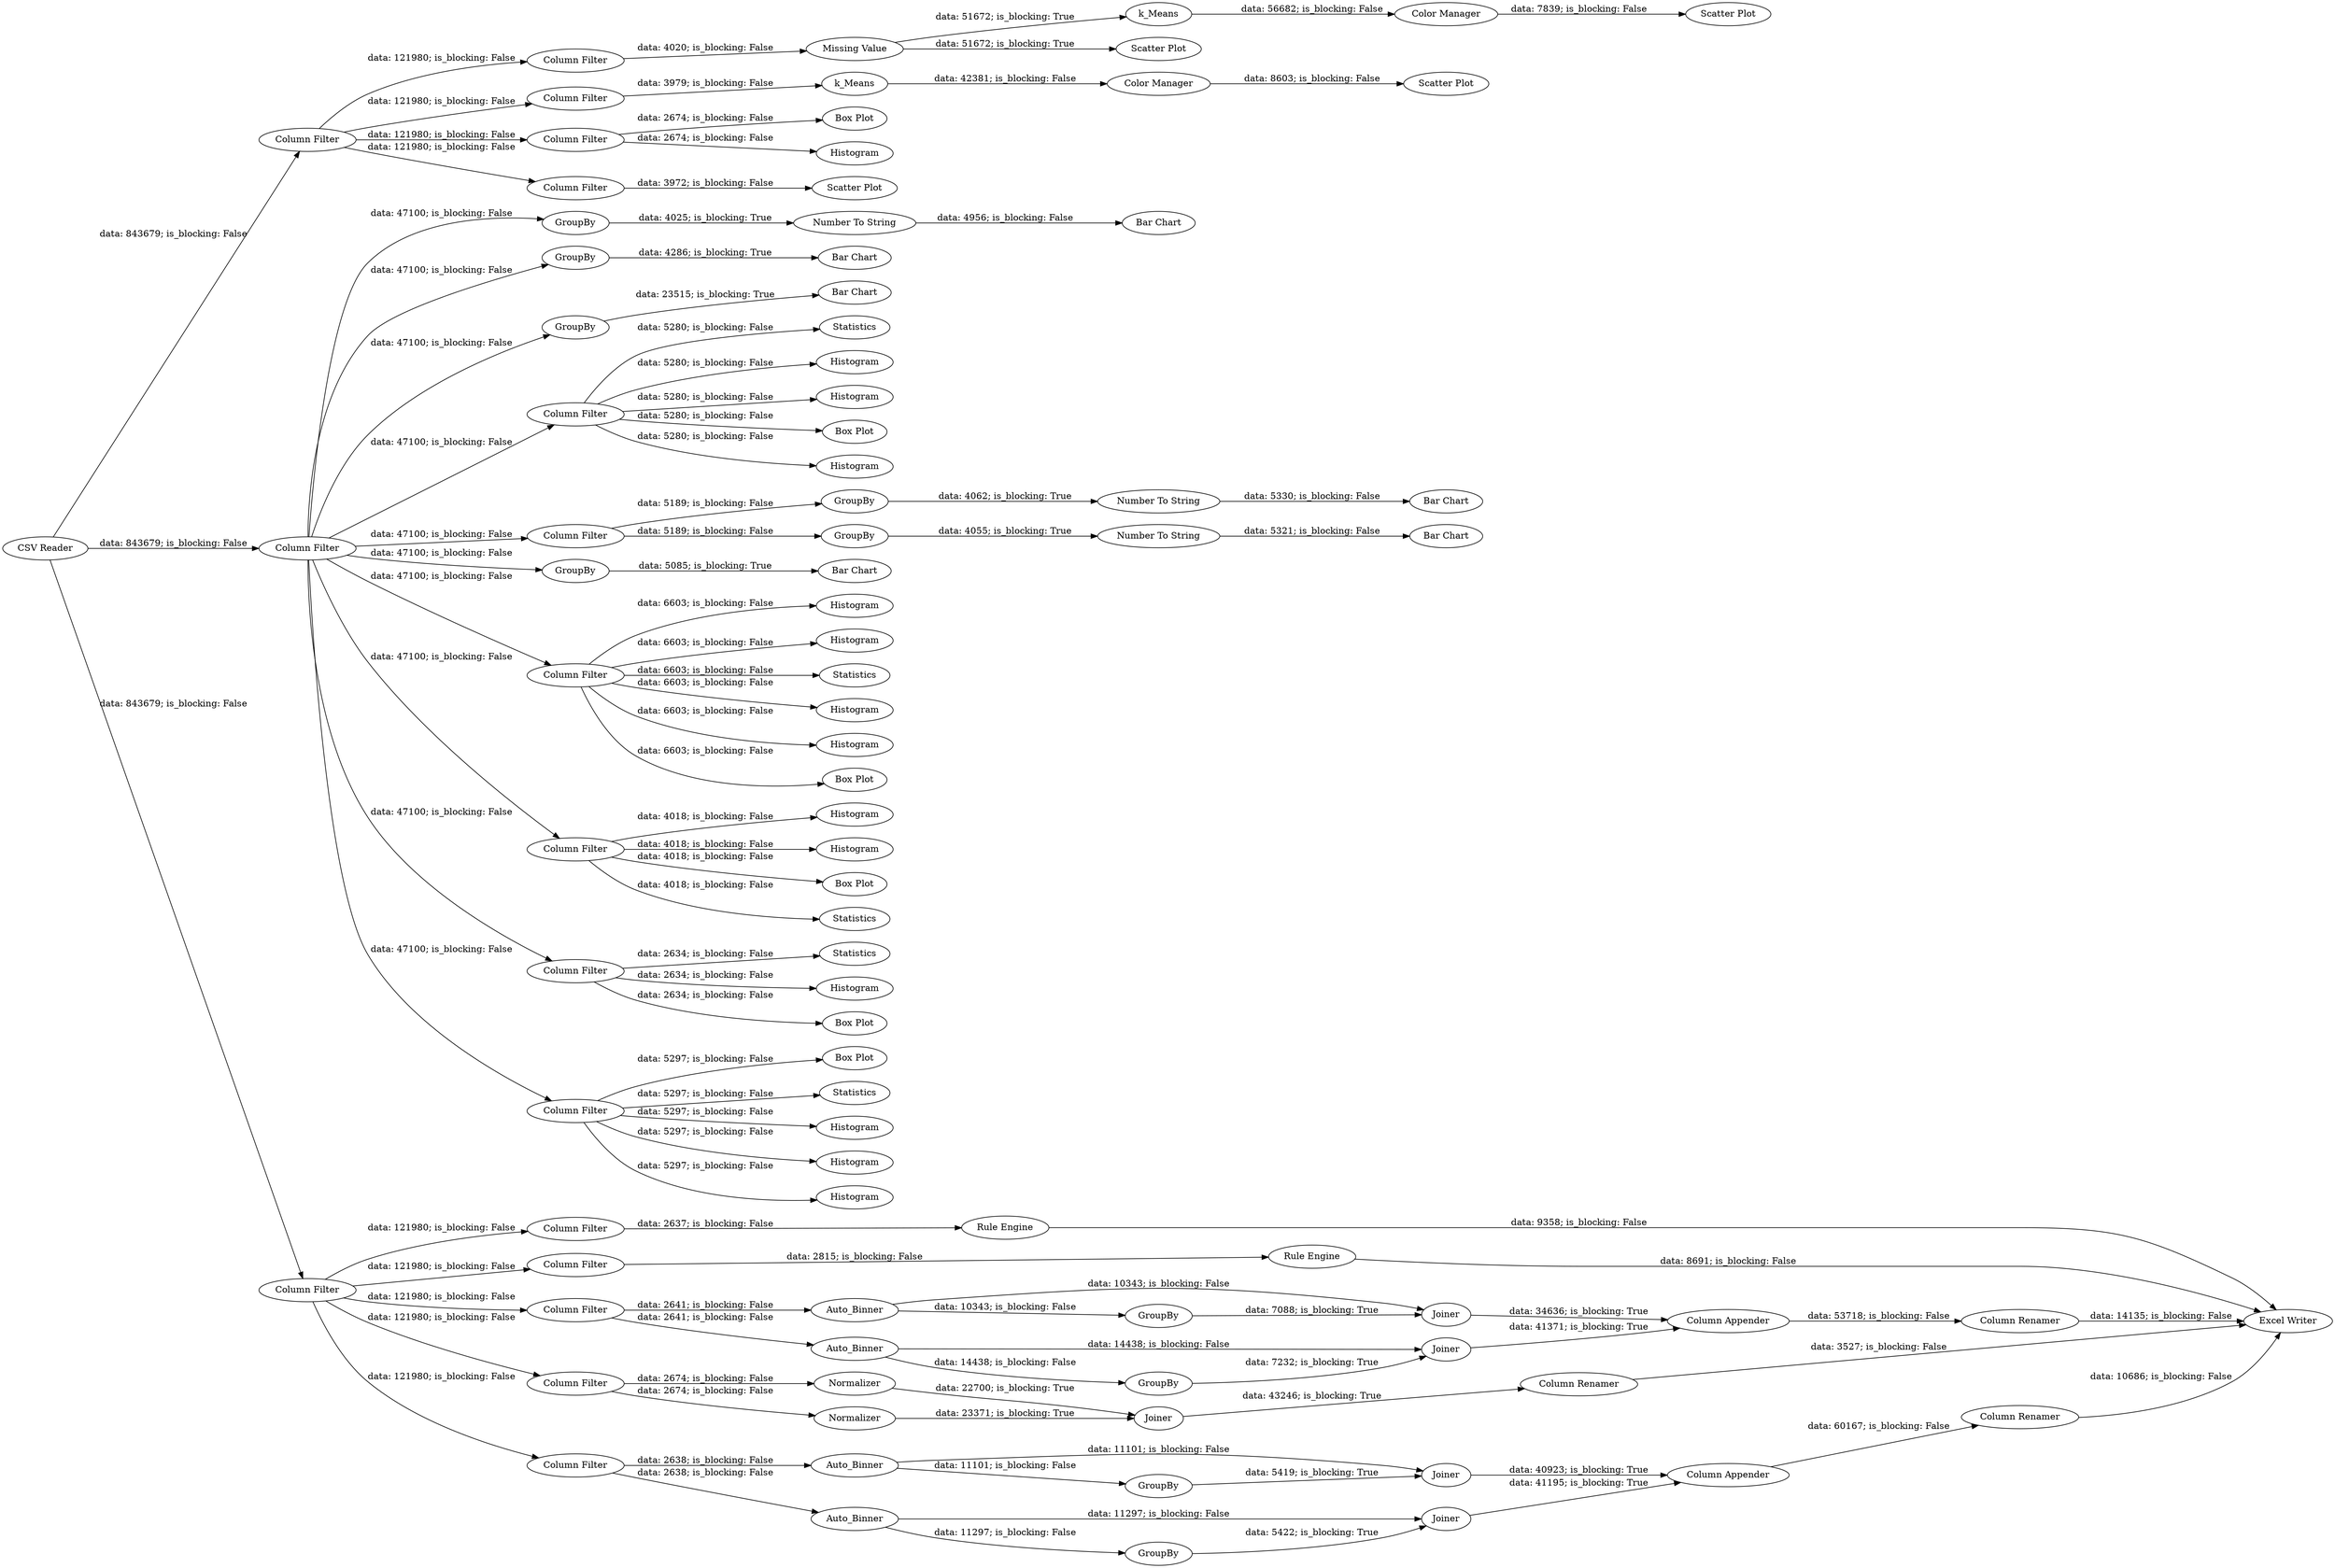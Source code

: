 digraph {
	"6145012266957834502_78" [label="Number To String"]
	"6145012266957834502_74" [label=GroupBy]
	"6145012266957834502_98" [label="Box Plot"]
	"6145012266957834502_119" [label="Scatter Plot"]
	"6145012266957834502_35" [label="Rule Engine"]
	"6145012266957834502_27" [label=Joiner]
	"6145012266957834502_107" [label="Box Plot"]
	"6145012266957834502_85" [label=Histogram]
	"6145012266957834502_45" [label=GroupBy]
	"6145012266957834502_113" [label="Column Filter"]
	"6145012266957834502_88" [label=Histogram]
	"6145012266957834502_111" [label="Column Filter"]
	"6145012266957834502_118" [label="Scatter Plot"]
	"6145012266957834502_50" [label=GroupBy]
	"6145012266957834502_82" [label=Histogram]
	"6145012266957834502_52" [label=Statistics]
	"6145012266957834502_47" [label="Number To String"]
	"6145012266957834502_104" [label=Statistics]
	"6145012266957834502_79" [label=GroupBy]
	"6145012266957834502_34" [label="Column Filter"]
	"6145012266957834502_16" [label=Auto_Binner]
	"6145012266957834502_22" [label=Joiner]
	"6145012266957834502_96" [label=Statistics]
	"6145012266957834502_33" [label=Joiner]
	"6145012266957834502_24" [label=Joiner]
	"6145012266957834502_28" [label=GroupBy]
	"6145012266957834502_17" [label=Auto_Binner]
	"6145012266957834502_114" [label=k_Means]
	"6145012266957834502_109" [label="Column Filter"]
	"6145012266957834502_91" [label=Histogram]
	"6145012266957834502_51" [label="Column Filter"]
	"6145012266957834502_42" [label="Column Renamer"]
	"6145012266957834502_75" [label="Bar Chart"]
	"6145012266957834502_36" [label="Column Filter"]
	"6145012266957834502_93" [label=Histogram]
	"6145012266957834502_37" [label="Rule Engine"]
	"6145012266957834502_76" [label="Number To String"]
	"6145012266957834502_80" [label="Bar Chart"]
	"6145012266957834502_40" [label="Column Appender"]
	"6145012266957834502_115" [label="Missing Value"]
	"6145012266957834502_101" [label="Column Filter"]
	"6145012266957834502_15" [label="Column Filter"]
	"6145012266957834502_90" [label=Statistics]
	"6145012266957834502_86" [label="Box Plot"]
	"6145012266957834502_64" [label=GroupBy]
	"6145012266957834502_41" [label="Excel Writer"]
	"6145012266957834502_69" [label=Histogram]
	"6145012266957834502_18" [label=Auto_Binner]
	"6145012266957834502_70" [label=Histogram]
	"6145012266957834502_110" [label=k_Means]
	"6145012266957834502_77" [label="Bar Chart"]
	"6145012266957834502_89" [label="Column Filter"]
	"6145012266957834502_4" [label="Column Filter"]
	"6145012266957834502_121" [label="Scatter Plot"]
	"6145012266957834502_87" [label=Histogram]
	"6145012266957834502_106" [label="Column Filter"]
	"6145012266957834502_105" [label=Histogram]
	"6145012266957834502_97" [label=Histogram]
	"6145012266957834502_25" [label=Joiner]
	"6145012266957834502_44" [label="Column Renamer"]
	"6145012266957834502_99" [label=Histogram]
	"6145012266957834502_23" [label=GroupBy]
	"6145012266957834502_63" [label="Bar Chart"]
	"6145012266957834502_30" [label="Column Filter"]
	"6145012266957834502_72" [label=GroupBy]
	"6145012266957834502_102" [label="Box Plot"]
	"6145012266957834502_54" [label="Box Plot"]
	"6145012266957834502_19" [label=Auto_Binner]
	"6145012266957834502_83" [label="Column Filter"]
	"6145012266957834502_100" [label="Column Filter"]
	"6145012266957834502_116" [label="Scatter Plot"]
	"6145012266957834502_120" [label="Color Manager"]
	"6145012266957834502_20" [label="Column Filter"]
	"6145012266957834502_92" [label="Box Plot"]
	"6145012266957834502_39" [label="Column Appender"]
	"6145012266957834502_103" [label="Column Filter"]
	"6145012266957834502_84" [label=Statistics]
	"6145012266957834502_31" [label=Normalizer]
	"6145012266957834502_95" [label="Column Filter"]
	"6145012266957834502_26" [label=GroupBy]
	"6145012266957834502_94" [label=Histogram]
	"6145012266957834502_117" [label="Color Manager"]
	"6145012266957834502_21" [label=GroupBy]
	"6145012266957834502_43" [label="Column Renamer"]
	"6145012266957834502_48" [label="Bar Chart"]
	"6145012266957834502_108" [label=Histogram]
	"6145012266957834502_32" [label=Normalizer]
	"6145012266957834502_46" [label="Bar Chart"]
	"6145012266957834502_112" [label="Column Filter"]
	"6145012266957834502_53" [label=Histogram]
	"6145012266957834502_3" [label="CSV Reader"]
	"6145012266957834502_110" -> "6145012266957834502_120" [label="data: 42381; is_blocking: False"]
	"6145012266957834502_113" -> "6145012266957834502_109" [label="data: 121980; is_blocking: False"]
	"6145012266957834502_4" -> "6145012266957834502_45" [label="data: 47100; is_blocking: False"]
	"6145012266957834502_95" -> "6145012266957834502_97" [label="data: 5297; is_blocking: False"]
	"6145012266957834502_113" -> "6145012266957834502_112" [label="data: 121980; is_blocking: False"]
	"6145012266957834502_25" -> "6145012266957834502_40" [label="data: 40923; is_blocking: True"]
	"6145012266957834502_115" -> "6145012266957834502_116" [label="data: 51672; is_blocking: True"]
	"6145012266957834502_22" -> "6145012266957834502_39" [label="data: 34636; is_blocking: True"]
	"6145012266957834502_83" -> "6145012266957834502_85" [label="data: 4018; is_blocking: False"]
	"6145012266957834502_19" -> "6145012266957834502_23" [label="data: 14438; is_blocking: False"]
	"6145012266957834502_27" -> "6145012266957834502_40" [label="data: 41195; is_blocking: True"]
	"6145012266957834502_42" -> "6145012266957834502_41" [label="data: 14135; is_blocking: False"]
	"6145012266957834502_45" -> "6145012266957834502_47" [label="data: 4025; is_blocking: True"]
	"6145012266957834502_43" -> "6145012266957834502_41" [label="data: 10686; is_blocking: False"]
	"6145012266957834502_34" -> "6145012266957834502_35" [label="data: 2637; is_blocking: False"]
	"6145012266957834502_4" -> "6145012266957834502_51" [label="data: 47100; is_blocking: False"]
	"6145012266957834502_26" -> "6145012266957834502_25" [label="data: 5419; is_blocking: True"]
	"6145012266957834502_3" -> "6145012266957834502_100" [label="data: 843679; is_blocking: False"]
	"6145012266957834502_101" -> "6145012266957834502_72" [label="data: 5189; is_blocking: False"]
	"6145012266957834502_18" -> "6145012266957834502_27" [label="data: 11297; is_blocking: False"]
	"6145012266957834502_89" -> "6145012266957834502_92" [label="data: 6603; is_blocking: False"]
	"6145012266957834502_18" -> "6145012266957834502_28" [label="data: 11297; is_blocking: False"]
	"6145012266957834502_114" -> "6145012266957834502_117" [label="data: 56682; is_blocking: False"]
	"6145012266957834502_79" -> "6145012266957834502_80" [label="data: 23515; is_blocking: True"]
	"6145012266957834502_89" -> "6145012266957834502_87" [label="data: 6603; is_blocking: False"]
	"6145012266957834502_51" -> "6145012266957834502_52" [label="data: 5280; is_blocking: False"]
	"6145012266957834502_19" -> "6145012266957834502_24" [label="data: 14438; is_blocking: False"]
	"6145012266957834502_47" -> "6145012266957834502_46" [label="data: 4956; is_blocking: False"]
	"6145012266957834502_20" -> "6145012266957834502_17" [label="data: 2638; is_blocking: False"]
	"6145012266957834502_100" -> "6145012266957834502_30" [label="data: 121980; is_blocking: False"]
	"6145012266957834502_111" -> "6145012266957834502_115" [label="data: 4020; is_blocking: False"]
	"6145012266957834502_101" -> "6145012266957834502_74" [label="data: 5189; is_blocking: False"]
	"6145012266957834502_74" -> "6145012266957834502_78" [label="data: 4062; is_blocking: True"]
	"6145012266957834502_100" -> "6145012266957834502_36" [label="data: 121980; is_blocking: False"]
	"6145012266957834502_4" -> "6145012266957834502_79" [label="data: 47100; is_blocking: False"]
	"6145012266957834502_78" -> "6145012266957834502_77" [label="data: 5330; is_blocking: False"]
	"6145012266957834502_30" -> "6145012266957834502_31" [label="data: 2674; is_blocking: False"]
	"6145012266957834502_115" -> "6145012266957834502_114" [label="data: 51672; is_blocking: True"]
	"6145012266957834502_44" -> "6145012266957834502_41" [label="data: 3527; is_blocking: False"]
	"6145012266957834502_100" -> "6145012266957834502_20" [label="data: 121980; is_blocking: False"]
	"6145012266957834502_31" -> "6145012266957834502_33" [label="data: 22700; is_blocking: True"]
	"6145012266957834502_37" -> "6145012266957834502_41" [label="data: 8691; is_blocking: False"]
	"6145012266957834502_35" -> "6145012266957834502_41" [label="data: 9358; is_blocking: False"]
	"6145012266957834502_33" -> "6145012266957834502_44" [label="data: 43246; is_blocking: True"]
	"6145012266957834502_21" -> "6145012266957834502_22" [label="data: 7088; is_blocking: True"]
	"6145012266957834502_95" -> "6145012266957834502_94" [label="data: 5297; is_blocking: False"]
	"6145012266957834502_4" -> "6145012266957834502_89" [label="data: 47100; is_blocking: False"]
	"6145012266957834502_4" -> "6145012266957834502_101" [label="data: 47100; is_blocking: False"]
	"6145012266957834502_24" -> "6145012266957834502_39" [label="data: 41371; is_blocking: True"]
	"6145012266957834502_95" -> "6145012266957834502_93" [label="data: 5297; is_blocking: False"]
	"6145012266957834502_106" -> "6145012266957834502_107" [label="data: 2674; is_blocking: False"]
	"6145012266957834502_64" -> "6145012266957834502_63" [label="data: 5085; is_blocking: True"]
	"6145012266957834502_32" -> "6145012266957834502_33" [label="data: 23371; is_blocking: True"]
	"6145012266957834502_40" -> "6145012266957834502_43" [label="data: 60167; is_blocking: False"]
	"6145012266957834502_103" -> "6145012266957834502_104" [label="data: 2634; is_blocking: False"]
	"6145012266957834502_50" -> "6145012266957834502_48" [label="data: 4286; is_blocking: True"]
	"6145012266957834502_113" -> "6145012266957834502_111" [label="data: 121980; is_blocking: False"]
	"6145012266957834502_83" -> "6145012266957834502_82" [label="data: 4018; is_blocking: False"]
	"6145012266957834502_4" -> "6145012266957834502_103" [label="data: 47100; is_blocking: False"]
	"6145012266957834502_3" -> "6145012266957834502_4" [label="data: 843679; is_blocking: False"]
	"6145012266957834502_15" -> "6145012266957834502_19" [label="data: 2641; is_blocking: False"]
	"6145012266957834502_106" -> "6145012266957834502_108" [label="data: 2674; is_blocking: False"]
	"6145012266957834502_89" -> "6145012266957834502_91" [label="data: 6603; is_blocking: False"]
	"6145012266957834502_36" -> "6145012266957834502_37" [label="data: 2815; is_blocking: False"]
	"6145012266957834502_4" -> "6145012266957834502_83" [label="data: 47100; is_blocking: False"]
	"6145012266957834502_113" -> "6145012266957834502_106" [label="data: 121980; is_blocking: False"]
	"6145012266957834502_72" -> "6145012266957834502_76" [label="data: 4055; is_blocking: True"]
	"6145012266957834502_117" -> "6145012266957834502_118" [label="data: 7839; is_blocking: False"]
	"6145012266957834502_28" -> "6145012266957834502_27" [label="data: 5422; is_blocking: True"]
	"6145012266957834502_3" -> "6145012266957834502_113" [label="data: 843679; is_blocking: False"]
	"6145012266957834502_17" -> "6145012266957834502_25" [label="data: 11101; is_blocking: False"]
	"6145012266957834502_95" -> "6145012266957834502_98" [label="data: 5297; is_blocking: False"]
	"6145012266957834502_103" -> "6145012266957834502_105" [label="data: 2634; is_blocking: False"]
	"6145012266957834502_23" -> "6145012266957834502_24" [label="data: 7232; is_blocking: True"]
	"6145012266957834502_15" -> "6145012266957834502_16" [label="data: 2641; is_blocking: False"]
	"6145012266957834502_112" -> "6145012266957834502_121" [label="data: 3972; is_blocking: False"]
	"6145012266957834502_51" -> "6145012266957834502_53" [label="data: 5280; is_blocking: False"]
	"6145012266957834502_95" -> "6145012266957834502_96" [label="data: 5297; is_blocking: False"]
	"6145012266957834502_89" -> "6145012266957834502_88" [label="data: 6603; is_blocking: False"]
	"6145012266957834502_51" -> "6145012266957834502_54" [label="data: 5280; is_blocking: False"]
	"6145012266957834502_100" -> "6145012266957834502_15" [label="data: 121980; is_blocking: False"]
	"6145012266957834502_4" -> "6145012266957834502_95" [label="data: 47100; is_blocking: False"]
	"6145012266957834502_89" -> "6145012266957834502_99" [label="data: 6603; is_blocking: False"]
	"6145012266957834502_89" -> "6145012266957834502_90" [label="data: 6603; is_blocking: False"]
	"6145012266957834502_4" -> "6145012266957834502_64" [label="data: 47100; is_blocking: False"]
	"6145012266957834502_103" -> "6145012266957834502_102" [label="data: 2634; is_blocking: False"]
	"6145012266957834502_83" -> "6145012266957834502_86" [label="data: 4018; is_blocking: False"]
	"6145012266957834502_17" -> "6145012266957834502_26" [label="data: 11101; is_blocking: False"]
	"6145012266957834502_109" -> "6145012266957834502_110" [label="data: 3979; is_blocking: False"]
	"6145012266957834502_51" -> "6145012266957834502_69" [label="data: 5280; is_blocking: False"]
	"6145012266957834502_39" -> "6145012266957834502_42" [label="data: 53718; is_blocking: False"]
	"6145012266957834502_20" -> "6145012266957834502_18" [label="data: 2638; is_blocking: False"]
	"6145012266957834502_16" -> "6145012266957834502_21" [label="data: 10343; is_blocking: False"]
	"6145012266957834502_83" -> "6145012266957834502_84" [label="data: 4018; is_blocking: False"]
	"6145012266957834502_100" -> "6145012266957834502_34" [label="data: 121980; is_blocking: False"]
	"6145012266957834502_4" -> "6145012266957834502_50" [label="data: 47100; is_blocking: False"]
	"6145012266957834502_51" -> "6145012266957834502_70" [label="data: 5280; is_blocking: False"]
	"6145012266957834502_16" -> "6145012266957834502_22" [label="data: 10343; is_blocking: False"]
	"6145012266957834502_76" -> "6145012266957834502_75" [label="data: 5321; is_blocking: False"]
	"6145012266957834502_120" -> "6145012266957834502_119" [label="data: 8603; is_blocking: False"]
	"6145012266957834502_30" -> "6145012266957834502_32" [label="data: 2674; is_blocking: False"]
	rankdir=LR
}
